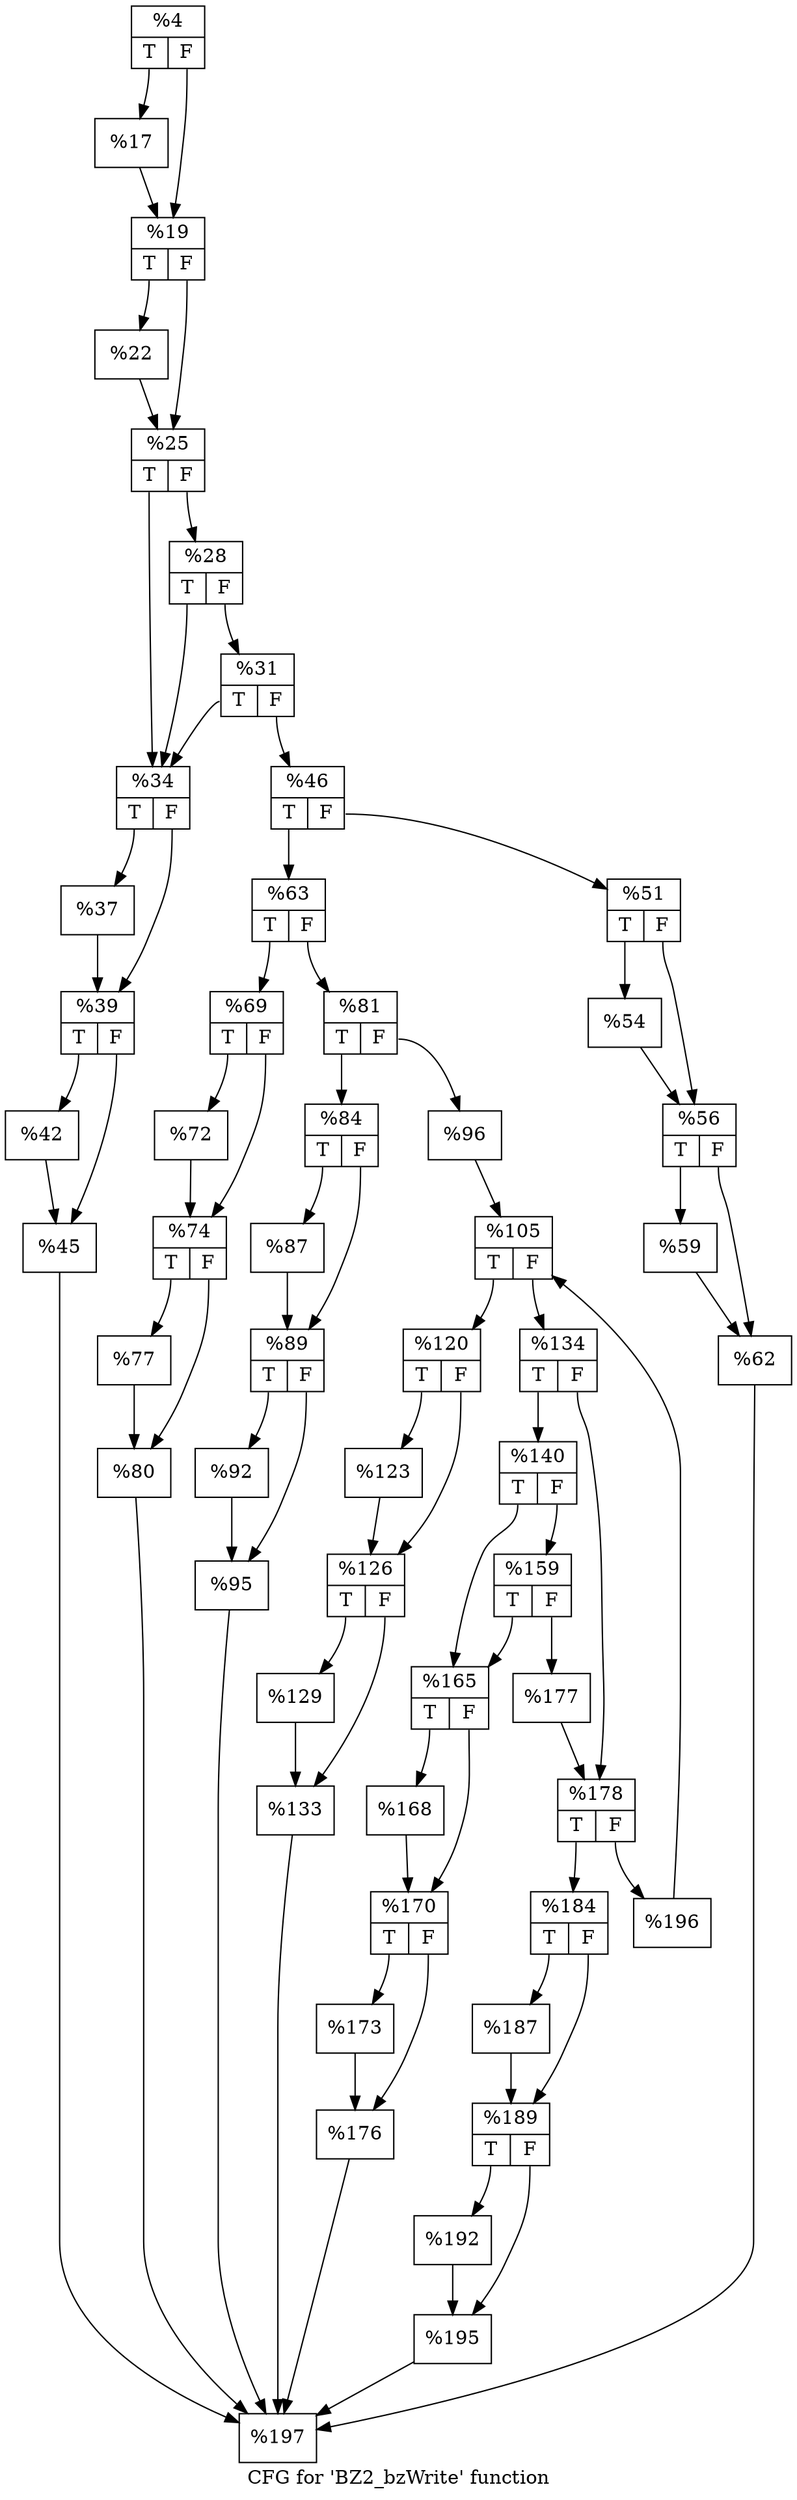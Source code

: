 digraph "CFG for 'BZ2_bzWrite' function" {
	label="CFG for 'BZ2_bzWrite' function";

	Node0x19725e0 [shape=record,label="{%4|{<s0>T|<s1>F}}"];
	Node0x19725e0:s0 -> Node0x1972630;
	Node0x19725e0:s1 -> Node0x19741a0;
	Node0x1972630 [shape=record,label="{%17}"];
	Node0x1972630 -> Node0x19741a0;
	Node0x19741a0 [shape=record,label="{%19|{<s0>T|<s1>F}}"];
	Node0x19741a0:s0 -> Node0x1974400;
	Node0x19741a0:s1 -> Node0x1974450;
	Node0x1974400 [shape=record,label="{%22}"];
	Node0x1974400 -> Node0x1974450;
	Node0x1974450 [shape=record,label="{%25|{<s0>T|<s1>F}}"];
	Node0x1974450:s0 -> Node0x19747e0;
	Node0x1974450:s1 -> Node0x1974830;
	Node0x1974830 [shape=record,label="{%28|{<s0>T|<s1>F}}"];
	Node0x1974830:s0 -> Node0x19747e0;
	Node0x1974830:s1 -> Node0x19749e0;
	Node0x19749e0 [shape=record,label="{%31|{<s0>T|<s1>F}}"];
	Node0x19749e0:s0 -> Node0x19747e0;
	Node0x19749e0:s1 -> Node0x1974b90;
	Node0x19747e0 [shape=record,label="{%34|{<s0>T|<s1>F}}"];
	Node0x19747e0:s0 -> Node0x1974d40;
	Node0x19747e0:s1 -> Node0x1974d90;
	Node0x1974d40 [shape=record,label="{%37}"];
	Node0x1974d40 -> Node0x1974d90;
	Node0x1974d90 [shape=record,label="{%39|{<s0>T|<s1>F}}"];
	Node0x1974d90:s0 -> Node0x1975080;
	Node0x1974d90:s1 -> Node0x19750d0;
	Node0x1975080 [shape=record,label="{%42}"];
	Node0x1975080 -> Node0x19750d0;
	Node0x19750d0 [shape=record,label="{%45}"];
	Node0x19750d0 -> Node0x1975390;
	Node0x1974b90 [shape=record,label="{%46|{<s0>T|<s1>F}}"];
	Node0x1974b90:s0 -> Node0x1975610;
	Node0x1974b90:s1 -> Node0x1975660;
	Node0x1975660 [shape=record,label="{%51|{<s0>T|<s1>F}}"];
	Node0x1975660:s0 -> Node0x1975810;
	Node0x1975660:s1 -> Node0x1975860;
	Node0x1975810 [shape=record,label="{%54}"];
	Node0x1975810 -> Node0x1975860;
	Node0x1975860 [shape=record,label="{%56|{<s0>T|<s1>F}}"];
	Node0x1975860:s0 -> Node0x1975b50;
	Node0x1975860:s1 -> Node0x1975ba0;
	Node0x1975b50 [shape=record,label="{%59}"];
	Node0x1975b50 -> Node0x1975ba0;
	Node0x1975ba0 [shape=record,label="{%62}"];
	Node0x1975ba0 -> Node0x1975390;
	Node0x1975610 [shape=record,label="{%63|{<s0>T|<s1>F}}"];
	Node0x1975610:s0 -> Node0x1976160;
	Node0x1975610:s1 -> Node0x19761b0;
	Node0x1976160 [shape=record,label="{%69|{<s0>T|<s1>F}}"];
	Node0x1976160:s0 -> Node0x1976360;
	Node0x1976160:s1 -> Node0x19763b0;
	Node0x1976360 [shape=record,label="{%72}"];
	Node0x1976360 -> Node0x19763b0;
	Node0x19763b0 [shape=record,label="{%74|{<s0>T|<s1>F}}"];
	Node0x19763b0:s0 -> Node0x19766a0;
	Node0x19763b0:s1 -> Node0x19766f0;
	Node0x19766a0 [shape=record,label="{%77}"];
	Node0x19766a0 -> Node0x19766f0;
	Node0x19766f0 [shape=record,label="{%80}"];
	Node0x19766f0 -> Node0x1975390;
	Node0x19761b0 [shape=record,label="{%81|{<s0>T|<s1>F}}"];
	Node0x19761b0:s0 -> Node0x1976ae0;
	Node0x19761b0:s1 -> Node0x1976b30;
	Node0x1976ae0 [shape=record,label="{%84|{<s0>T|<s1>F}}"];
	Node0x1976ae0:s0 -> Node0x1976ce0;
	Node0x1976ae0:s1 -> Node0x1976d30;
	Node0x1976ce0 [shape=record,label="{%87}"];
	Node0x1976ce0 -> Node0x1976d30;
	Node0x1976d30 [shape=record,label="{%89|{<s0>T|<s1>F}}"];
	Node0x1976d30:s0 -> Node0x1977020;
	Node0x1976d30:s1 -> Node0x1977070;
	Node0x1977020 [shape=record,label="{%92}"];
	Node0x1977020 -> Node0x1977070;
	Node0x1977070 [shape=record,label="{%95}"];
	Node0x1977070 -> Node0x1975390;
	Node0x1976b30 [shape=record,label="{%96}"];
	Node0x1976b30 -> Node0x1977890;
	Node0x1977890 [shape=record,label="{%105|{<s0>T|<s1>F}}"];
	Node0x1977890:s0 -> Node0x1978260;
	Node0x1977890:s1 -> Node0x19782b0;
	Node0x1978260 [shape=record,label="{%120|{<s0>T|<s1>F}}"];
	Node0x1978260:s0 -> Node0x1978460;
	Node0x1978260:s1 -> Node0x19784b0;
	Node0x1978460 [shape=record,label="{%123}"];
	Node0x1978460 -> Node0x19784b0;
	Node0x19784b0 [shape=record,label="{%126|{<s0>T|<s1>F}}"];
	Node0x19784b0:s0 -> Node0x1979010;
	Node0x19784b0:s1 -> Node0x1979060;
	Node0x1979010 [shape=record,label="{%129}"];
	Node0x1979010 -> Node0x1979060;
	Node0x1979060 [shape=record,label="{%133}"];
	Node0x1979060 -> Node0x1975390;
	Node0x19782b0 [shape=record,label="{%134|{<s0>T|<s1>F}}"];
	Node0x19782b0:s0 -> Node0x1979650;
	Node0x19782b0:s1 -> Node0x19796a0;
	Node0x1979650 [shape=record,label="{%140|{<s0>T|<s1>F}}"];
	Node0x1979650:s0 -> Node0x197a280;
	Node0x1979650:s1 -> Node0x197a2d0;
	Node0x197a2d0 [shape=record,label="{%159|{<s0>T|<s1>F}}"];
	Node0x197a2d0:s0 -> Node0x197a280;
	Node0x197a2d0:s1 -> Node0x197a650;
	Node0x197a280 [shape=record,label="{%165|{<s0>T|<s1>F}}"];
	Node0x197a280:s0 -> Node0x197a800;
	Node0x197a280:s1 -> Node0x197a850;
	Node0x197a800 [shape=record,label="{%168}"];
	Node0x197a800 -> Node0x197a850;
	Node0x197a850 [shape=record,label="{%170|{<s0>T|<s1>F}}"];
	Node0x197a850:s0 -> Node0x197ab80;
	Node0x197a850:s1 -> Node0x197abd0;
	Node0x197ab80 [shape=record,label="{%173}"];
	Node0x197ab80 -> Node0x197abd0;
	Node0x197abd0 [shape=record,label="{%176}"];
	Node0x197abd0 -> Node0x1975390;
	Node0x197a650 [shape=record,label="{%177}"];
	Node0x197a650 -> Node0x19796a0;
	Node0x19796a0 [shape=record,label="{%178|{<s0>T|<s1>F}}"];
	Node0x19796a0:s0 -> Node0x197b1c0;
	Node0x19796a0:s1 -> Node0x197b210;
	Node0x197b1c0 [shape=record,label="{%184|{<s0>T|<s1>F}}"];
	Node0x197b1c0:s0 -> Node0x197b3c0;
	Node0x197b1c0:s1 -> Node0x197b410;
	Node0x197b3c0 [shape=record,label="{%187}"];
	Node0x197b3c0 -> Node0x197b410;
	Node0x197b410 [shape=record,label="{%189|{<s0>T|<s1>F}}"];
	Node0x197b410:s0 -> Node0x197b700;
	Node0x197b410:s1 -> Node0x197b750;
	Node0x197b700 [shape=record,label="{%192}"];
	Node0x197b700 -> Node0x197b750;
	Node0x197b750 [shape=record,label="{%195}"];
	Node0x197b750 -> Node0x1975390;
	Node0x197b210 [shape=record,label="{%196}"];
	Node0x197b210 -> Node0x1977890;
	Node0x1975390 [shape=record,label="{%197}"];
}
